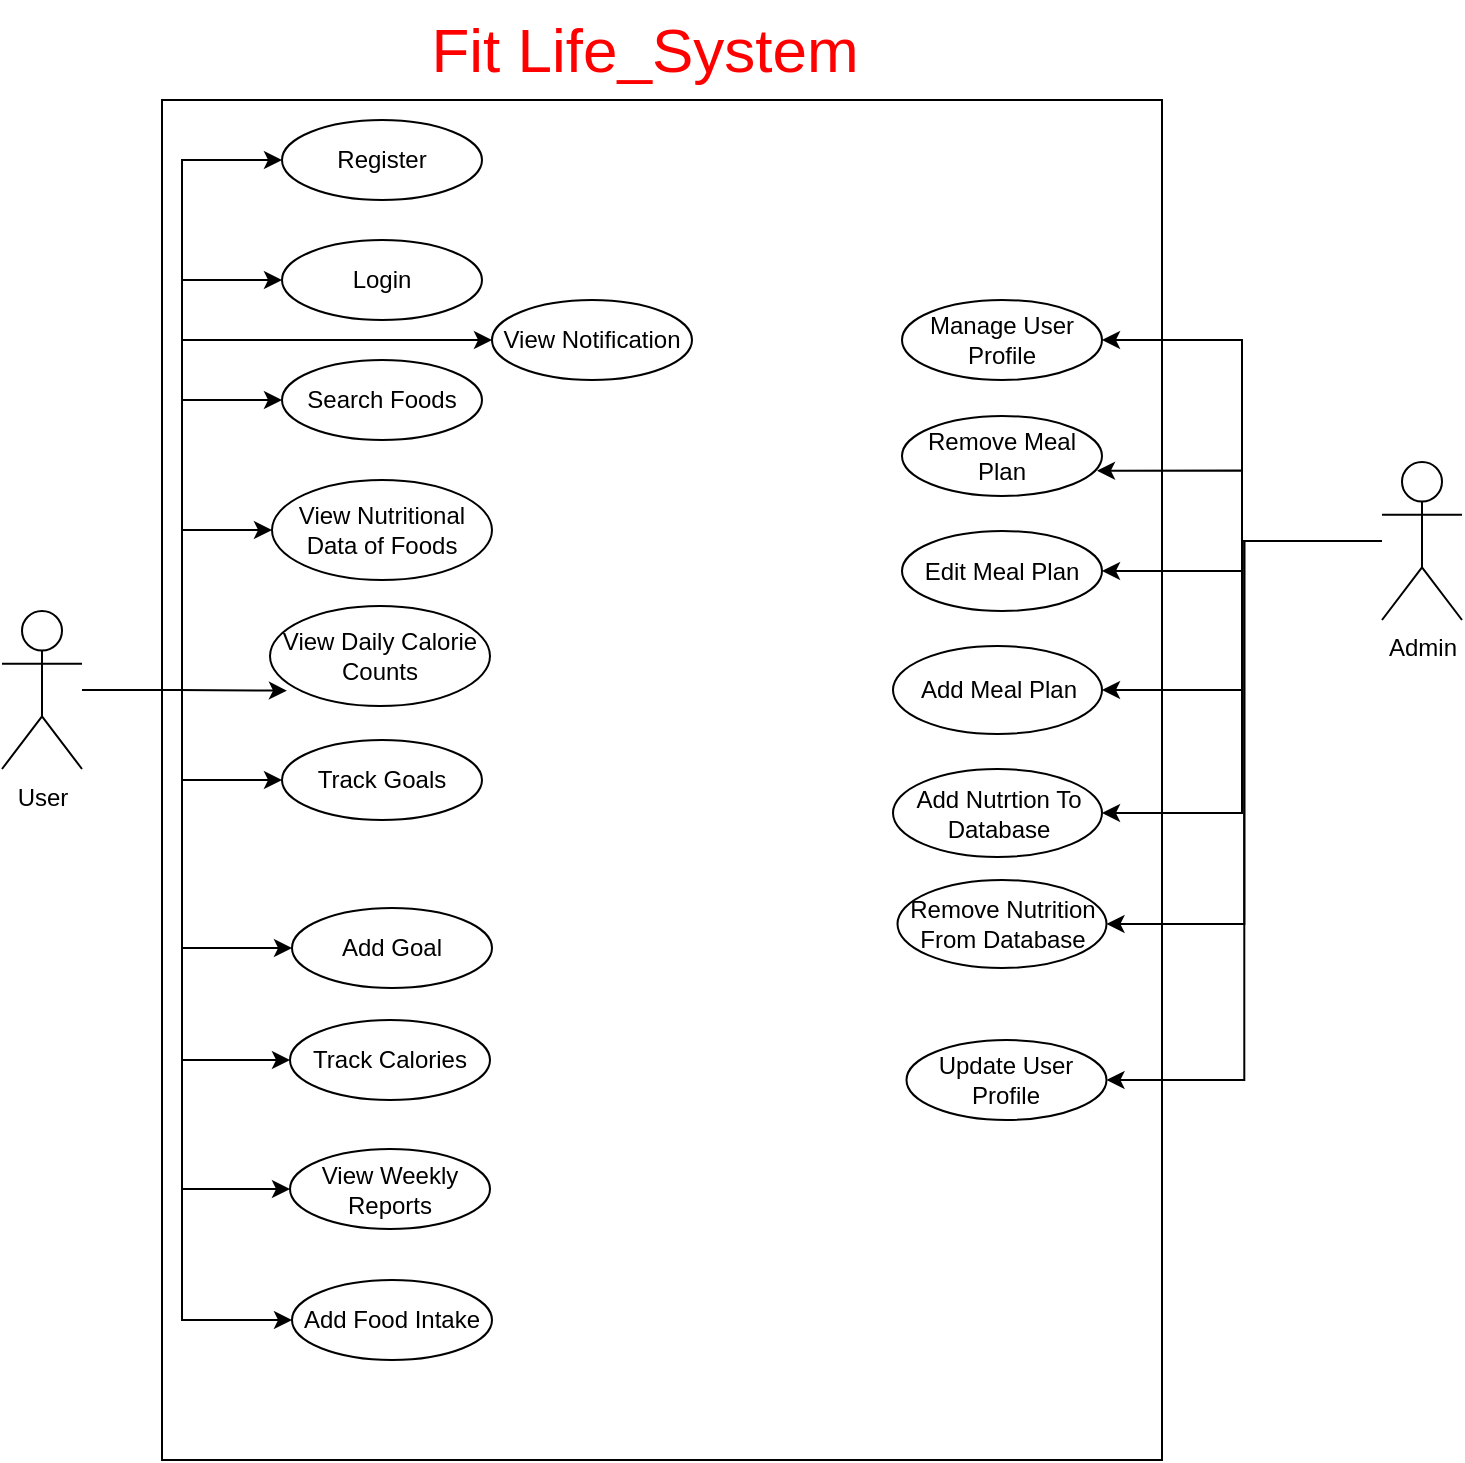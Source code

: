 <mxfile version="26.2.13">
  <diagram name="Sayfa -1" id="yAXttNhXW232bppHA2le">
    <mxGraphModel grid="0" page="0" gridSize="10" guides="1" tooltips="1" connect="1" arrows="1" fold="1" pageScale="1" pageWidth="827" pageHeight="1169" background="none" math="0" shadow="0">
      <root>
        <mxCell id="0" />
        <mxCell id="1" parent="0" />
        <mxCell id="DblpT_YFVPOAa1q2MUYU-1" value="" style="rounded=0;whiteSpace=wrap;html=1;" vertex="1" parent="1">
          <mxGeometry x="150" y="60" width="500" height="680" as="geometry" />
        </mxCell>
        <mxCell id="DblpT_YFVPOAa1q2MUYU-2" value="&lt;font style=&quot;font-size: 31px;&quot; color=&quot;#ff0000&quot;&gt;Fit Life_System&lt;/font&gt;" style="text;html=1;align=center;verticalAlign=middle;resizable=0;points=[];autosize=1;strokeColor=none;fillColor=none;" vertex="1" parent="1">
          <mxGeometry x="271" y="10" width="240" height="50" as="geometry" />
        </mxCell>
        <mxCell id="E7JaoM93SCLd3DmO2Wg4-9" style="edgeStyle=orthogonalEdgeStyle;rounded=0;orthogonalLoop=1;jettySize=auto;html=1;entryX=0;entryY=0.5;entryDx=0;entryDy=0;" edge="1" parent="1" source="DblpT_YFVPOAa1q2MUYU-7" target="DblpT_YFVPOAa1q2MUYU-23">
          <mxGeometry relative="1" as="geometry" />
        </mxCell>
        <mxCell id="E7JaoM93SCLd3DmO2Wg4-10" style="edgeStyle=orthogonalEdgeStyle;rounded=0;orthogonalLoop=1;jettySize=auto;html=1;entryX=0;entryY=0.5;entryDx=0;entryDy=0;" edge="1" parent="1" source="DblpT_YFVPOAa1q2MUYU-7" target="DblpT_YFVPOAa1q2MUYU-26">
          <mxGeometry relative="1" as="geometry" />
        </mxCell>
        <mxCell id="E7JaoM93SCLd3DmO2Wg4-11" style="edgeStyle=orthogonalEdgeStyle;rounded=0;orthogonalLoop=1;jettySize=auto;html=1;entryX=0;entryY=0.5;entryDx=0;entryDy=0;" edge="1" parent="1" source="DblpT_YFVPOAa1q2MUYU-7" target="DblpT_YFVPOAa1q2MUYU-38">
          <mxGeometry relative="1" as="geometry" />
        </mxCell>
        <mxCell id="E7JaoM93SCLd3DmO2Wg4-12" style="edgeStyle=orthogonalEdgeStyle;rounded=0;orthogonalLoop=1;jettySize=auto;html=1;entryX=0;entryY=0.5;entryDx=0;entryDy=0;" edge="1" parent="1" source="DblpT_YFVPOAa1q2MUYU-7" target="DblpT_YFVPOAa1q2MUYU-39">
          <mxGeometry relative="1" as="geometry">
            <Array as="points">
              <mxPoint x="160" y="355" />
              <mxPoint x="160" y="275" />
            </Array>
          </mxGeometry>
        </mxCell>
        <mxCell id="E7JaoM93SCLd3DmO2Wg4-14" style="edgeStyle=orthogonalEdgeStyle;rounded=0;orthogonalLoop=1;jettySize=auto;html=1;" edge="1" parent="1" source="DblpT_YFVPOAa1q2MUYU-7" target="DblpT_YFVPOAa1q2MUYU-37">
          <mxGeometry relative="1" as="geometry" />
        </mxCell>
        <mxCell id="E7JaoM93SCLd3DmO2Wg4-15" style="edgeStyle=orthogonalEdgeStyle;rounded=0;orthogonalLoop=1;jettySize=auto;html=1;entryX=0;entryY=0.5;entryDx=0;entryDy=0;" edge="1" parent="1" source="DblpT_YFVPOAa1q2MUYU-7" target="E7JaoM93SCLd3DmO2Wg4-6">
          <mxGeometry relative="1" as="geometry">
            <Array as="points">
              <mxPoint x="160" y="355" />
              <mxPoint x="160" y="484" />
            </Array>
          </mxGeometry>
        </mxCell>
        <mxCell id="E7JaoM93SCLd3DmO2Wg4-16" style="edgeStyle=orthogonalEdgeStyle;rounded=0;orthogonalLoop=1;jettySize=auto;html=1;entryX=0;entryY=0.5;entryDx=0;entryDy=0;" edge="1" parent="1" source="DblpT_YFVPOAa1q2MUYU-7" target="DblpT_YFVPOAa1q2MUYU-27">
          <mxGeometry relative="1" as="geometry">
            <Array as="points">
              <mxPoint x="160" y="355" />
              <mxPoint x="160" y="540" />
            </Array>
          </mxGeometry>
        </mxCell>
        <mxCell id="E7JaoM93SCLd3DmO2Wg4-17" style="edgeStyle=orthogonalEdgeStyle;rounded=0;orthogonalLoop=1;jettySize=auto;html=1;entryX=0;entryY=0.5;entryDx=0;entryDy=0;" edge="1" parent="1" source="DblpT_YFVPOAa1q2MUYU-7" target="DblpT_YFVPOAa1q2MUYU-22">
          <mxGeometry relative="1" as="geometry">
            <Array as="points">
              <mxPoint x="160" y="355" />
              <mxPoint x="160" y="605" />
            </Array>
          </mxGeometry>
        </mxCell>
        <mxCell id="HdQY25HjrOzaKgT5_5OJ-21" style="edgeStyle=orthogonalEdgeStyle;rounded=0;orthogonalLoop=1;jettySize=auto;html=1;entryX=0;entryY=0.5;entryDx=0;entryDy=0;" edge="1" parent="1" source="DblpT_YFVPOAa1q2MUYU-7" target="E7JaoM93SCLd3DmO2Wg4-1">
          <mxGeometry relative="1" as="geometry">
            <Array as="points">
              <mxPoint x="160" y="355" />
              <mxPoint x="160" y="670" />
            </Array>
          </mxGeometry>
        </mxCell>
        <mxCell id="N7GfkqPvEaA3IsJCRVyz-2" style="edgeStyle=orthogonalEdgeStyle;rounded=0;orthogonalLoop=1;jettySize=auto;html=1;entryX=0;entryY=0.5;entryDx=0;entryDy=0;" edge="1" parent="1" source="DblpT_YFVPOAa1q2MUYU-7" target="N7GfkqPvEaA3IsJCRVyz-1">
          <mxGeometry relative="1" as="geometry">
            <Array as="points">
              <mxPoint x="160" y="355" />
              <mxPoint x="160" y="180" />
            </Array>
          </mxGeometry>
        </mxCell>
        <mxCell id="DblpT_YFVPOAa1q2MUYU-7" value="User" style="shape=umlActor;verticalLabelPosition=bottom;verticalAlign=top;html=1;outlineConnect=0;" vertex="1" parent="1">
          <mxGeometry x="70" y="315.5" width="40" height="79" as="geometry" />
        </mxCell>
        <mxCell id="E7JaoM93SCLd3DmO2Wg4-4" style="edgeStyle=orthogonalEdgeStyle;rounded=0;orthogonalLoop=1;jettySize=auto;html=1;entryX=1;entryY=0.5;entryDx=0;entryDy=0;" edge="1" parent="1" source="DblpT_YFVPOAa1q2MUYU-12" target="DblpT_YFVPOAa1q2MUYU-30">
          <mxGeometry relative="1" as="geometry" />
        </mxCell>
        <mxCell id="E7JaoM93SCLd3DmO2Wg4-5" style="edgeStyle=orthogonalEdgeStyle;rounded=0;orthogonalLoop=1;jettySize=auto;html=1;entryX=1;entryY=0.5;entryDx=0;entryDy=0;" edge="1" parent="1" source="DblpT_YFVPOAa1q2MUYU-12" target="DblpT_YFVPOAa1q2MUYU-25">
          <mxGeometry relative="1" as="geometry" />
        </mxCell>
        <mxCell id="HdQY25HjrOzaKgT5_5OJ-2" style="edgeStyle=orthogonalEdgeStyle;rounded=0;orthogonalLoop=1;jettySize=auto;html=1;entryX=1;entryY=0.5;entryDx=0;entryDy=0;" edge="1" parent="1" source="DblpT_YFVPOAa1q2MUYU-12" target="E7JaoM93SCLd3DmO2Wg4-7">
          <mxGeometry relative="1" as="geometry" />
        </mxCell>
        <mxCell id="HdQY25HjrOzaKgT5_5OJ-3" style="edgeStyle=orthogonalEdgeStyle;rounded=0;orthogonalLoop=1;jettySize=auto;html=1;entryX=1;entryY=0.5;entryDx=0;entryDy=0;" edge="1" parent="1" source="DblpT_YFVPOAa1q2MUYU-12" target="E7JaoM93SCLd3DmO2Wg4-8">
          <mxGeometry relative="1" as="geometry" />
        </mxCell>
        <mxCell id="HdQY25HjrOzaKgT5_5OJ-19" style="edgeStyle=orthogonalEdgeStyle;rounded=0;orthogonalLoop=1;jettySize=auto;html=1;entryX=1;entryY=0.5;entryDx=0;entryDy=0;" edge="1" parent="1" source="DblpT_YFVPOAa1q2MUYU-12" target="DblpT_YFVPOAa1q2MUYU-34">
          <mxGeometry relative="1" as="geometry" />
        </mxCell>
        <mxCell id="HdQY25HjrOzaKgT5_5OJ-20" style="edgeStyle=orthogonalEdgeStyle;rounded=0;orthogonalLoop=1;jettySize=auto;html=1;entryX=1;entryY=0.5;entryDx=0;entryDy=0;" edge="1" parent="1" source="DblpT_YFVPOAa1q2MUYU-12" target="DblpT_YFVPOAa1q2MUYU-21">
          <mxGeometry relative="1" as="geometry" />
        </mxCell>
        <mxCell id="DblpT_YFVPOAa1q2MUYU-12" value="Admin" style="shape=umlActor;verticalLabelPosition=bottom;verticalAlign=top;html=1;outlineConnect=0;" vertex="1" parent="1">
          <mxGeometry x="760" y="241" width="40" height="79" as="geometry" />
        </mxCell>
        <mxCell id="DblpT_YFVPOAa1q2MUYU-21" value="Edit Meal Plan" style="ellipse;whiteSpace=wrap;html=1;" vertex="1" parent="1">
          <mxGeometry x="520" y="275.5" width="100" height="40" as="geometry" />
        </mxCell>
        <mxCell id="DblpT_YFVPOAa1q2MUYU-22" value="View Weekly Reports" style="ellipse;whiteSpace=wrap;html=1;" vertex="1" parent="1">
          <mxGeometry x="214" y="584.5" width="100" height="40" as="geometry" />
        </mxCell>
        <mxCell id="DblpT_YFVPOAa1q2MUYU-23" value="Register" style="ellipse;whiteSpace=wrap;html=1;" vertex="1" parent="1">
          <mxGeometry x="210" y="70" width="100" height="40" as="geometry" />
        </mxCell>
        <mxCell id="DblpT_YFVPOAa1q2MUYU-24" value="Remove Meal Plan" style="ellipse;whiteSpace=wrap;html=1;" vertex="1" parent="1">
          <mxGeometry x="520" y="218" width="100" height="40" as="geometry" />
        </mxCell>
        <mxCell id="DblpT_YFVPOAa1q2MUYU-25" value="Manage User Profile" style="ellipse;whiteSpace=wrap;html=1;" vertex="1" parent="1">
          <mxGeometry x="520" y="160" width="100" height="40" as="geometry" />
        </mxCell>
        <mxCell id="DblpT_YFVPOAa1q2MUYU-26" value="Login" style="ellipse;whiteSpace=wrap;html=1;" vertex="1" parent="1">
          <mxGeometry x="210" y="130" width="100" height="40" as="geometry" />
        </mxCell>
        <mxCell id="DblpT_YFVPOAa1q2MUYU-27" value="Track Calories" style="ellipse;whiteSpace=wrap;html=1;" vertex="1" parent="1">
          <mxGeometry x="214" y="520" width="100" height="40" as="geometry" />
        </mxCell>
        <mxCell id="DblpT_YFVPOAa1q2MUYU-30" value="Add Meal Plan" style="ellipse;whiteSpace=wrap;html=1;" vertex="1" parent="1">
          <mxGeometry x="515.5" y="333" width="104.5" height="44" as="geometry" />
        </mxCell>
        <mxCell id="DblpT_YFVPOAa1q2MUYU-34" value="Update User Profile" style="ellipse;whiteSpace=wrap;html=1;" vertex="1" parent="1">
          <mxGeometry x="522.25" y="530" width="100" height="40" as="geometry" />
        </mxCell>
        <mxCell id="DblpT_YFVPOAa1q2MUYU-35" value="View Daily Calorie Counts" style="ellipse;whiteSpace=wrap;html=1;" vertex="1" parent="1">
          <mxGeometry x="204" y="313" width="110" height="50" as="geometry" />
        </mxCell>
        <mxCell id="E7JaoM93SCLd3DmO2Wg4-1" value="Add Food Intake" style="ellipse;whiteSpace=wrap;html=1;" vertex="1" parent="1">
          <mxGeometry x="215" y="650" width="100" height="40" as="geometry" />
        </mxCell>
        <mxCell id="E7JaoM93SCLd3DmO2Wg4-2" style="edgeStyle=orthogonalEdgeStyle;rounded=0;orthogonalLoop=1;jettySize=auto;html=1;entryX=0.975;entryY=0.683;entryDx=0;entryDy=0;entryPerimeter=0;" edge="1" parent="1" source="DblpT_YFVPOAa1q2MUYU-12" target="DblpT_YFVPOAa1q2MUYU-24">
          <mxGeometry relative="1" as="geometry" />
        </mxCell>
        <mxCell id="E7JaoM93SCLd3DmO2Wg4-6" value="Add Goal" style="ellipse;whiteSpace=wrap;html=1;" vertex="1" parent="1">
          <mxGeometry x="215" y="464" width="100" height="40" as="geometry" />
        </mxCell>
        <mxCell id="E7JaoM93SCLd3DmO2Wg4-7" value="Add Nutrtion To Database" style="ellipse;whiteSpace=wrap;html=1;" vertex="1" parent="1">
          <mxGeometry x="515.5" y="394.5" width="104.5" height="44" as="geometry" />
        </mxCell>
        <mxCell id="E7JaoM93SCLd3DmO2Wg4-8" value="Remove Nutrition From Database" style="ellipse;whiteSpace=wrap;html=1;" vertex="1" parent="1">
          <mxGeometry x="517.75" y="450" width="104.5" height="44" as="geometry" />
        </mxCell>
        <mxCell id="DblpT_YFVPOAa1q2MUYU-37" value="Track Goals" style="ellipse;whiteSpace=wrap;html=1;" vertex="1" parent="1">
          <mxGeometry x="210" y="380" width="100" height="40" as="geometry" />
        </mxCell>
        <mxCell id="DblpT_YFVPOAa1q2MUYU-38" value="Search Foods" style="ellipse;whiteSpace=wrap;html=1;" vertex="1" parent="1">
          <mxGeometry x="210" y="190" width="100" height="40" as="geometry" />
        </mxCell>
        <mxCell id="DblpT_YFVPOAa1q2MUYU-39" value="View Nutritional Data of Foods" style="ellipse;whiteSpace=wrap;html=1;" vertex="1" parent="1">
          <mxGeometry x="205" y="250" width="110" height="50" as="geometry" />
        </mxCell>
        <mxCell id="E7JaoM93SCLd3DmO2Wg4-13" style="edgeStyle=orthogonalEdgeStyle;rounded=0;orthogonalLoop=1;jettySize=auto;html=1;entryX=0.077;entryY=0.847;entryDx=0;entryDy=0;entryPerimeter=0;" edge="1" parent="1" source="DblpT_YFVPOAa1q2MUYU-7" target="DblpT_YFVPOAa1q2MUYU-35">
          <mxGeometry relative="1" as="geometry" />
        </mxCell>
        <mxCell id="N7GfkqPvEaA3IsJCRVyz-1" value="View Notification" style="ellipse;whiteSpace=wrap;html=1;" vertex="1" parent="1">
          <mxGeometry x="315" y="160" width="100" height="40" as="geometry" />
        </mxCell>
      </root>
    </mxGraphModel>
  </diagram>
</mxfile>
